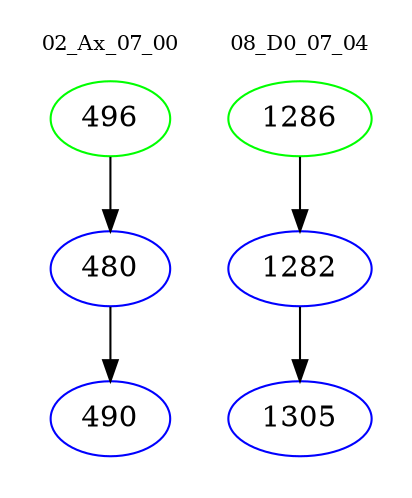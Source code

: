 digraph{
subgraph cluster_0 {
color = white
label = "02_Ax_07_00";
fontsize=10;
T0_496 [label="496", color="green"]
T0_496 -> T0_480 [color="black"]
T0_480 [label="480", color="blue"]
T0_480 -> T0_490 [color="black"]
T0_490 [label="490", color="blue"]
}
subgraph cluster_1 {
color = white
label = "08_D0_07_04";
fontsize=10;
T1_1286 [label="1286", color="green"]
T1_1286 -> T1_1282 [color="black"]
T1_1282 [label="1282", color="blue"]
T1_1282 -> T1_1305 [color="black"]
T1_1305 [label="1305", color="blue"]
}
}
